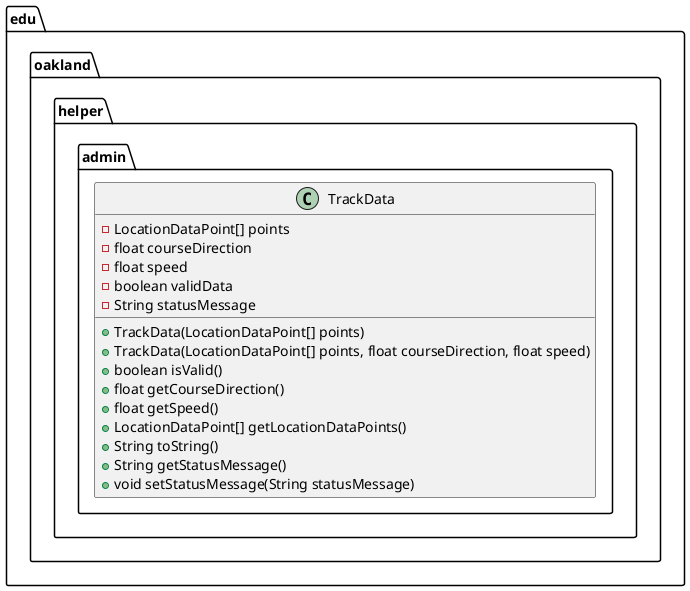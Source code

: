 @startuml TrackData

package edu.oakland.helper.admin {
    class TrackData {
        - LocationDataPoint[] points
        - float courseDirection
        - float speed
        - boolean validData
        - String statusMessage
        + TrackData(LocationDataPoint[] points)
        + TrackData(LocationDataPoint[] points, float courseDirection, float speed)
        + boolean isValid()
        + float getCourseDirection()
        + float getSpeed()
        + LocationDataPoint[] getLocationDataPoints()
        + String toString()
        + String getStatusMessage()
        + void setStatusMessage(String statusMessage)
    }
}

@enduml